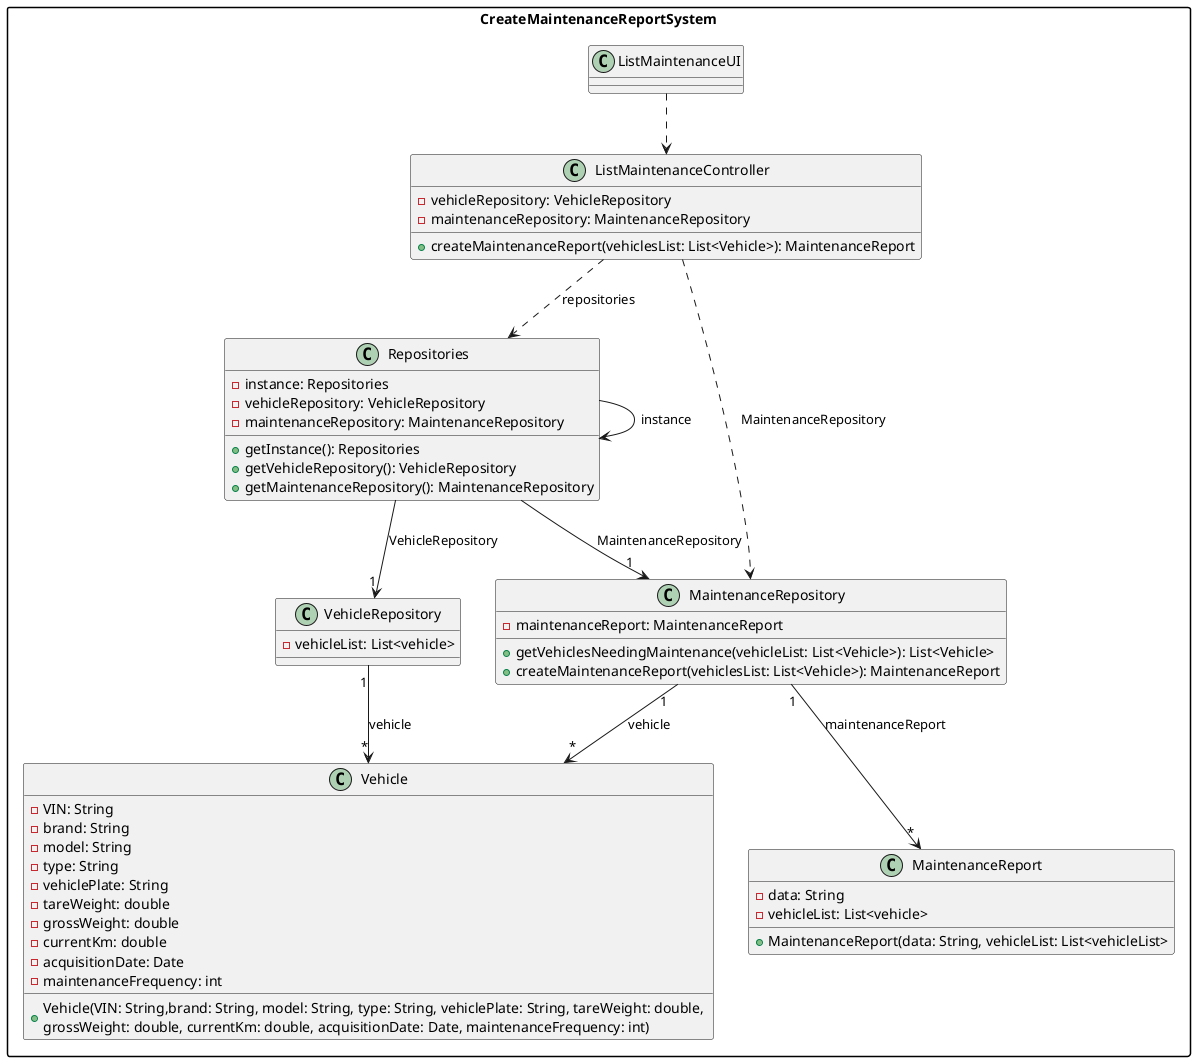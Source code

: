 @startuml
skinparam packageStyle rectangle
skinparam shadowing false
skinparam line type polyline

package CreateMaintenanceReportSystem {
class ListMaintenanceUI{
}

class ListMaintenanceController {
    - vehicleRepository: VehicleRepository
    - maintenanceRepository: MaintenanceRepository

    + createMaintenanceReport(vehiclesList: List<Vehicle>): MaintenanceReport
}

class Repositories {
    - instance: Repositories
    - vehicleRepository: VehicleRepository
    - maintenanceRepository: MaintenanceRepository

    + getInstance(): Repositories
    + getVehicleRepository(): VehicleRepository
    + getMaintenanceRepository(): MaintenanceRepository
}

class VehicleRepository {
    - vehicleList: List<vehicle>

}

class MaintenanceRepository {
    - maintenanceReport: MaintenanceReport

    + getVehiclesNeedingMaintenance(vehicleList: List<Vehicle>): List<Vehicle>
    + createMaintenanceReport(vehiclesList: List<Vehicle>): MaintenanceReport
}

class Vehicle {
     - VIN: String
     - brand: String
     - model: String
     - type: String
     - vehiclePlate: String
     - tareWeight: double
     - grossWeight: double
     - currentKm: double
     - acquisitionDate: Date
     - maintenanceFrequency: int

    + Vehicle(VIN: String,brand: String, model: String, type: String, vehiclePlate: String, tareWeight: double, \ngrossWeight: double, currentKm: double, acquisitionDate: Date, maintenanceFrequency: int)
}



class MaintenanceReport {
    - data: String
    - vehicleList: List<vehicle>

    + MaintenanceReport(data: String, vehicleList: List<vehicleList>

}

ListMaintenanceUI ..> ListMaintenanceController
ListMaintenanceController ..> Repositories: repositories
Repositories --> Repositories: instance
ListMaintenanceController ..> MaintenanceRepository: MaintenanceRepository
Repositories --> "1"VehicleRepository: VehicleRepository
Repositories --> "1"MaintenanceRepository: MaintenanceRepository
VehicleRepository "1"--> "*"Vehicle: vehicle
MaintenanceRepository "1"--> "*"Vehicle: vehicle
MaintenanceRepository "1"-->"*" MaintenanceReport: maintenanceReport
}
@enduml
